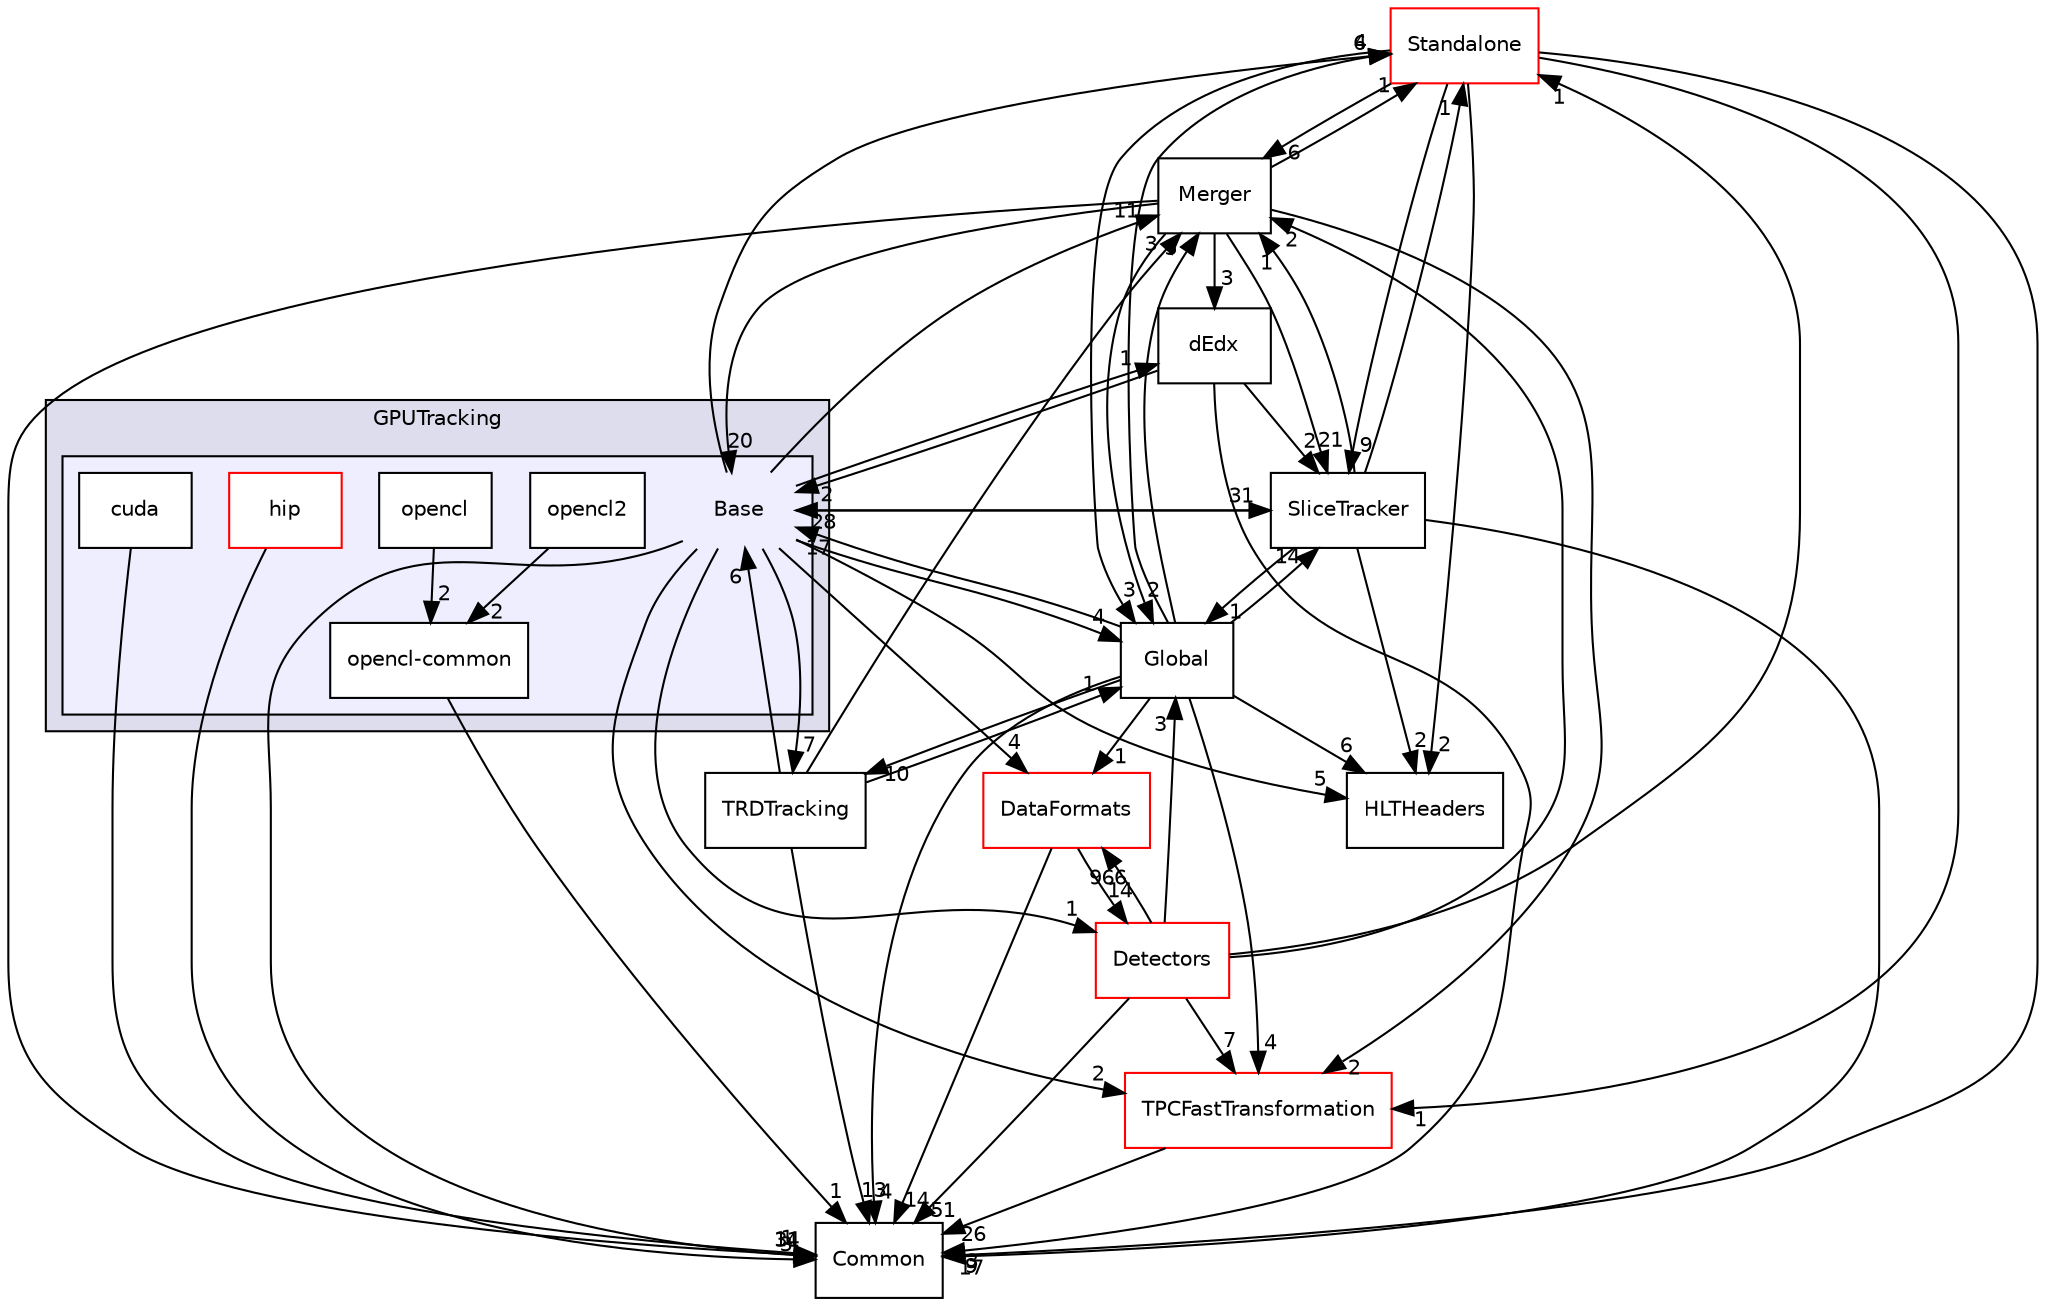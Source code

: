 digraph "/home/travis/build/AliceO2Group/AliceO2/GPU/GPUTracking/Base" {
  bgcolor=transparent;
  compound=true
  node [ fontsize="10", fontname="Helvetica"];
  edge [ labelfontsize="10", labelfontname="Helvetica"];
  subgraph clusterdir_77030b149987c946eb2e85728f65acc0 {
    graph [ bgcolor="#ddddee", pencolor="black", label="GPUTracking" fontname="Helvetica", fontsize="10", URL="dir_77030b149987c946eb2e85728f65acc0.html"]
  subgraph clusterdir_442920581a03c66cf8c08ae559108050 {
    graph [ bgcolor="#eeeeff", pencolor="black", label="" URL="dir_442920581a03c66cf8c08ae559108050.html"];
    dir_442920581a03c66cf8c08ae559108050 [shape=plaintext label="Base"];
    dir_44f6faec267407beaa69ae736e18f3f7 [shape=box label="cuda" color="black" fillcolor="white" style="filled" URL="dir_44f6faec267407beaa69ae736e18f3f7.html"];
    dir_236e6b352f5b490d1495933397d231fa [shape=box label="hip" color="red" fillcolor="white" style="filled" URL="dir_236e6b352f5b490d1495933397d231fa.html"];
    dir_a6471883bbc81da637ab65d8b1c53134 [shape=box label="opencl" color="black" fillcolor="white" style="filled" URL="dir_a6471883bbc81da637ab65d8b1c53134.html"];
    dir_6a038b5a887c8ead4833719d3dab2a78 [shape=box label="opencl-common" color="black" fillcolor="white" style="filled" URL="dir_6a038b5a887c8ead4833719d3dab2a78.html"];
    dir_8b96eecea4699b6ef5992c82af7d2455 [shape=box label="opencl2" color="black" fillcolor="white" style="filled" URL="dir_8b96eecea4699b6ef5992c82af7d2455.html"];
  }
  }
  dir_6d1e342cb6193ce32747aa0856bf9c1e [shape=box label="HLTHeaders" URL="dir_6d1e342cb6193ce32747aa0856bf9c1e.html"];
  dir_c5c2054ad45a3325316df490e5ea9aa8 [shape=box label="TRDTracking" URL="dir_c5c2054ad45a3325316df490e5ea9aa8.html"];
  dir_808d5540d0c117816a4e0e1b180c8334 [shape=box label="Merger" URL="dir_808d5540d0c117816a4e0e1b180c8334.html"];
  dir_ba48ca66118492a4424f86e9da0f6902 [shape=box label="Common" URL="dir_ba48ca66118492a4424f86e9da0f6902.html"];
  dir_289ec97c7adb65139f0eb8343d5d21ae [shape=box label="Standalone" color="red" URL="dir_289ec97c7adb65139f0eb8343d5d21ae.html"];
  dir_051dca18e802f8e9474f2e30d29c04e0 [shape=box label="Detectors" color="red" URL="dir_051dca18e802f8e9474f2e30d29c04e0.html"];
  dir_ee87ad93049d1677c6ffb88a968be9d4 [shape=box label="TPCFastTransformation" color="red" URL="dir_ee87ad93049d1677c6ffb88a968be9d4.html"];
  dir_b1dd2c3d7fcd0d0d24ad7c8634d4eb04 [shape=box label="Global" URL="dir_b1dd2c3d7fcd0d0d24ad7c8634d4eb04.html"];
  dir_b1a191f241d56beebc4ffdb42af892eb [shape=box label="SliceTracker" URL="dir_b1a191f241d56beebc4ffdb42af892eb.html"];
  dir_2171f7ec022c5423887b07c69b2f5b48 [shape=box label="DataFormats" color="red" URL="dir_2171f7ec022c5423887b07c69b2f5b48.html"];
  dir_f24168b904cb028f219a4716c0405caf [shape=box label="dEdx" URL="dir_f24168b904cb028f219a4716c0405caf.html"];
  dir_c5c2054ad45a3325316df490e5ea9aa8->dir_808d5540d0c117816a4e0e1b180c8334 [headlabel="3", labeldistance=1.5 headhref="dir_000702_000689.html"];
  dir_c5c2054ad45a3325316df490e5ea9aa8->dir_ba48ca66118492a4424f86e9da0f6902 [headlabel="13", labeldistance=1.5 headhref="dir_000702_000673.html"];
  dir_c5c2054ad45a3325316df490e5ea9aa8->dir_442920581a03c66cf8c08ae559108050 [headlabel="6", labeldistance=1.5 headhref="dir_000702_000675.html"];
  dir_c5c2054ad45a3325316df490e5ea9aa8->dir_b1dd2c3d7fcd0d0d24ad7c8634d4eb04 [headlabel="1", labeldistance=1.5 headhref="dir_000702_000685.html"];
  dir_808d5540d0c117816a4e0e1b180c8334->dir_ba48ca66118492a4424f86e9da0f6902 [headlabel="14", labeldistance=1.5 headhref="dir_000689_000673.html"];
  dir_808d5540d0c117816a4e0e1b180c8334->dir_289ec97c7adb65139f0eb8343d5d21ae [headlabel="1", labeldistance=1.5 headhref="dir_000689_000692.html"];
  dir_808d5540d0c117816a4e0e1b180c8334->dir_ee87ad93049d1677c6ffb88a968be9d4 [headlabel="2", labeldistance=1.5 headhref="dir_000689_000703.html"];
  dir_808d5540d0c117816a4e0e1b180c8334->dir_442920581a03c66cf8c08ae559108050 [headlabel="20", labeldistance=1.5 headhref="dir_000689_000675.html"];
  dir_808d5540d0c117816a4e0e1b180c8334->dir_b1dd2c3d7fcd0d0d24ad7c8634d4eb04 [headlabel="2", labeldistance=1.5 headhref="dir_000689_000685.html"];
  dir_808d5540d0c117816a4e0e1b180c8334->dir_b1a191f241d56beebc4ffdb42af892eb [headlabel="21", labeldistance=1.5 headhref="dir_000689_000691.html"];
  dir_808d5540d0c117816a4e0e1b180c8334->dir_f24168b904cb028f219a4716c0405caf [headlabel="3", labeldistance=1.5 headhref="dir_000689_000684.html"];
  dir_289ec97c7adb65139f0eb8343d5d21ae->dir_6d1e342cb6193ce32747aa0856bf9c1e [headlabel="2", labeldistance=1.5 headhref="dir_000692_000686.html"];
  dir_289ec97c7adb65139f0eb8343d5d21ae->dir_808d5540d0c117816a4e0e1b180c8334 [headlabel="6", labeldistance=1.5 headhref="dir_000692_000689.html"];
  dir_289ec97c7adb65139f0eb8343d5d21ae->dir_ba48ca66118492a4424f86e9da0f6902 [headlabel="9", labeldistance=1.5 headhref="dir_000692_000673.html"];
  dir_289ec97c7adb65139f0eb8343d5d21ae->dir_ee87ad93049d1677c6ffb88a968be9d4 [headlabel="1", labeldistance=1.5 headhref="dir_000692_000703.html"];
  dir_289ec97c7adb65139f0eb8343d5d21ae->dir_b1dd2c3d7fcd0d0d24ad7c8634d4eb04 [headlabel="3", labeldistance=1.5 headhref="dir_000692_000685.html"];
  dir_289ec97c7adb65139f0eb8343d5d21ae->dir_b1a191f241d56beebc4ffdb42af892eb [headlabel="9", labeldistance=1.5 headhref="dir_000692_000691.html"];
  dir_44f6faec267407beaa69ae736e18f3f7->dir_ba48ca66118492a4424f86e9da0f6902 [headlabel="1", labeldistance=1.5 headhref="dir_000676_000673.html"];
  dir_051dca18e802f8e9474f2e30d29c04e0->dir_808d5540d0c117816a4e0e1b180c8334 [headlabel="2", labeldistance=1.5 headhref="dir_000039_000689.html"];
  dir_051dca18e802f8e9474f2e30d29c04e0->dir_ba48ca66118492a4424f86e9da0f6902 [headlabel="51", labeldistance=1.5 headhref="dir_000039_000673.html"];
  dir_051dca18e802f8e9474f2e30d29c04e0->dir_289ec97c7adb65139f0eb8343d5d21ae [headlabel="1", labeldistance=1.5 headhref="dir_000039_000692.html"];
  dir_051dca18e802f8e9474f2e30d29c04e0->dir_ee87ad93049d1677c6ffb88a968be9d4 [headlabel="7", labeldistance=1.5 headhref="dir_000039_000703.html"];
  dir_051dca18e802f8e9474f2e30d29c04e0->dir_b1dd2c3d7fcd0d0d24ad7c8634d4eb04 [headlabel="3", labeldistance=1.5 headhref="dir_000039_000685.html"];
  dir_051dca18e802f8e9474f2e30d29c04e0->dir_2171f7ec022c5423887b07c69b2f5b48 [headlabel="966", labeldistance=1.5 headhref="dir_000039_000076.html"];
  dir_ee87ad93049d1677c6ffb88a968be9d4->dir_ba48ca66118492a4424f86e9da0f6902 [headlabel="26", labeldistance=1.5 headhref="dir_000703_000673.html"];
  dir_8b96eecea4699b6ef5992c82af7d2455->dir_6a038b5a887c8ead4833719d3dab2a78 [headlabel="2", labeldistance=1.5 headhref="dir_000681_000679.html"];
  dir_442920581a03c66cf8c08ae559108050->dir_6d1e342cb6193ce32747aa0856bf9c1e [headlabel="5", labeldistance=1.5 headhref="dir_000675_000686.html"];
  dir_442920581a03c66cf8c08ae559108050->dir_c5c2054ad45a3325316df490e5ea9aa8 [headlabel="7", labeldistance=1.5 headhref="dir_000675_000702.html"];
  dir_442920581a03c66cf8c08ae559108050->dir_808d5540d0c117816a4e0e1b180c8334 [headlabel="11", labeldistance=1.5 headhref="dir_000675_000689.html"];
  dir_442920581a03c66cf8c08ae559108050->dir_ba48ca66118492a4424f86e9da0f6902 [headlabel="31", labeldistance=1.5 headhref="dir_000675_000673.html"];
  dir_442920581a03c66cf8c08ae559108050->dir_289ec97c7adb65139f0eb8343d5d21ae [headlabel="4", labeldistance=1.5 headhref="dir_000675_000692.html"];
  dir_442920581a03c66cf8c08ae559108050->dir_051dca18e802f8e9474f2e30d29c04e0 [headlabel="1", labeldistance=1.5 headhref="dir_000675_000039.html"];
  dir_442920581a03c66cf8c08ae559108050->dir_ee87ad93049d1677c6ffb88a968be9d4 [headlabel="2", labeldistance=1.5 headhref="dir_000675_000703.html"];
  dir_442920581a03c66cf8c08ae559108050->dir_b1dd2c3d7fcd0d0d24ad7c8634d4eb04 [headlabel="4", labeldistance=1.5 headhref="dir_000675_000685.html"];
  dir_442920581a03c66cf8c08ae559108050->dir_b1a191f241d56beebc4ffdb42af892eb [headlabel="31", labeldistance=1.5 headhref="dir_000675_000691.html"];
  dir_442920581a03c66cf8c08ae559108050->dir_2171f7ec022c5423887b07c69b2f5b48 [headlabel="4", labeldistance=1.5 headhref="dir_000675_000076.html"];
  dir_442920581a03c66cf8c08ae559108050->dir_f24168b904cb028f219a4716c0405caf [headlabel="1", labeldistance=1.5 headhref="dir_000675_000684.html"];
  dir_6a038b5a887c8ead4833719d3dab2a78->dir_ba48ca66118492a4424f86e9da0f6902 [headlabel="1", labeldistance=1.5 headhref="dir_000679_000673.html"];
  dir_b1dd2c3d7fcd0d0d24ad7c8634d4eb04->dir_6d1e342cb6193ce32747aa0856bf9c1e [headlabel="6", labeldistance=1.5 headhref="dir_000685_000686.html"];
  dir_b1dd2c3d7fcd0d0d24ad7c8634d4eb04->dir_c5c2054ad45a3325316df490e5ea9aa8 [headlabel="10", labeldistance=1.5 headhref="dir_000685_000702.html"];
  dir_b1dd2c3d7fcd0d0d24ad7c8634d4eb04->dir_ba48ca66118492a4424f86e9da0f6902 [headlabel="4", labeldistance=1.5 headhref="dir_000685_000673.html"];
  dir_b1dd2c3d7fcd0d0d24ad7c8634d4eb04->dir_808d5540d0c117816a4e0e1b180c8334 [headlabel="5", labeldistance=1.5 headhref="dir_000685_000689.html"];
  dir_b1dd2c3d7fcd0d0d24ad7c8634d4eb04->dir_289ec97c7adb65139f0eb8343d5d21ae [headlabel="6", labeldistance=1.5 headhref="dir_000685_000692.html"];
  dir_b1dd2c3d7fcd0d0d24ad7c8634d4eb04->dir_ee87ad93049d1677c6ffb88a968be9d4 [headlabel="4", labeldistance=1.5 headhref="dir_000685_000703.html"];
  dir_b1dd2c3d7fcd0d0d24ad7c8634d4eb04->dir_442920581a03c66cf8c08ae559108050 [headlabel="17", labeldistance=1.5 headhref="dir_000685_000675.html"];
  dir_b1dd2c3d7fcd0d0d24ad7c8634d4eb04->dir_b1a191f241d56beebc4ffdb42af892eb [headlabel="14", labeldistance=1.5 headhref="dir_000685_000691.html"];
  dir_b1dd2c3d7fcd0d0d24ad7c8634d4eb04->dir_2171f7ec022c5423887b07c69b2f5b48 [headlabel="1", labeldistance=1.5 headhref="dir_000685_000076.html"];
  dir_b1a191f241d56beebc4ffdb42af892eb->dir_6d1e342cb6193ce32747aa0856bf9c1e [headlabel="2", labeldistance=1.5 headhref="dir_000691_000686.html"];
  dir_b1a191f241d56beebc4ffdb42af892eb->dir_808d5540d0c117816a4e0e1b180c8334 [headlabel="1", labeldistance=1.5 headhref="dir_000691_000689.html"];
  dir_b1a191f241d56beebc4ffdb42af892eb->dir_ba48ca66118492a4424f86e9da0f6902 [headlabel="17", labeldistance=1.5 headhref="dir_000691_000673.html"];
  dir_b1a191f241d56beebc4ffdb42af892eb->dir_289ec97c7adb65139f0eb8343d5d21ae [headlabel="1", labeldistance=1.5 headhref="dir_000691_000692.html"];
  dir_b1a191f241d56beebc4ffdb42af892eb->dir_442920581a03c66cf8c08ae559108050 [headlabel="28", labeldistance=1.5 headhref="dir_000691_000675.html"];
  dir_b1a191f241d56beebc4ffdb42af892eb->dir_b1dd2c3d7fcd0d0d24ad7c8634d4eb04 [headlabel="1", labeldistance=1.5 headhref="dir_000691_000685.html"];
  dir_a6471883bbc81da637ab65d8b1c53134->dir_6a038b5a887c8ead4833719d3dab2a78 [headlabel="2", labeldistance=1.5 headhref="dir_000680_000679.html"];
  dir_236e6b352f5b490d1495933397d231fa->dir_ba48ca66118492a4424f86e9da0f6902 [headlabel="3", labeldistance=1.5 headhref="dir_000677_000673.html"];
  dir_2171f7ec022c5423887b07c69b2f5b48->dir_ba48ca66118492a4424f86e9da0f6902 [headlabel="14", labeldistance=1.5 headhref="dir_000076_000673.html"];
  dir_2171f7ec022c5423887b07c69b2f5b48->dir_051dca18e802f8e9474f2e30d29c04e0 [headlabel="14", labeldistance=1.5 headhref="dir_000076_000039.html"];
  dir_f24168b904cb028f219a4716c0405caf->dir_ba48ca66118492a4424f86e9da0f6902 [headlabel="3", labeldistance=1.5 headhref="dir_000684_000673.html"];
  dir_f24168b904cb028f219a4716c0405caf->dir_442920581a03c66cf8c08ae559108050 [headlabel="2", labeldistance=1.5 headhref="dir_000684_000675.html"];
  dir_f24168b904cb028f219a4716c0405caf->dir_b1a191f241d56beebc4ffdb42af892eb [headlabel="2", labeldistance=1.5 headhref="dir_000684_000691.html"];
}
